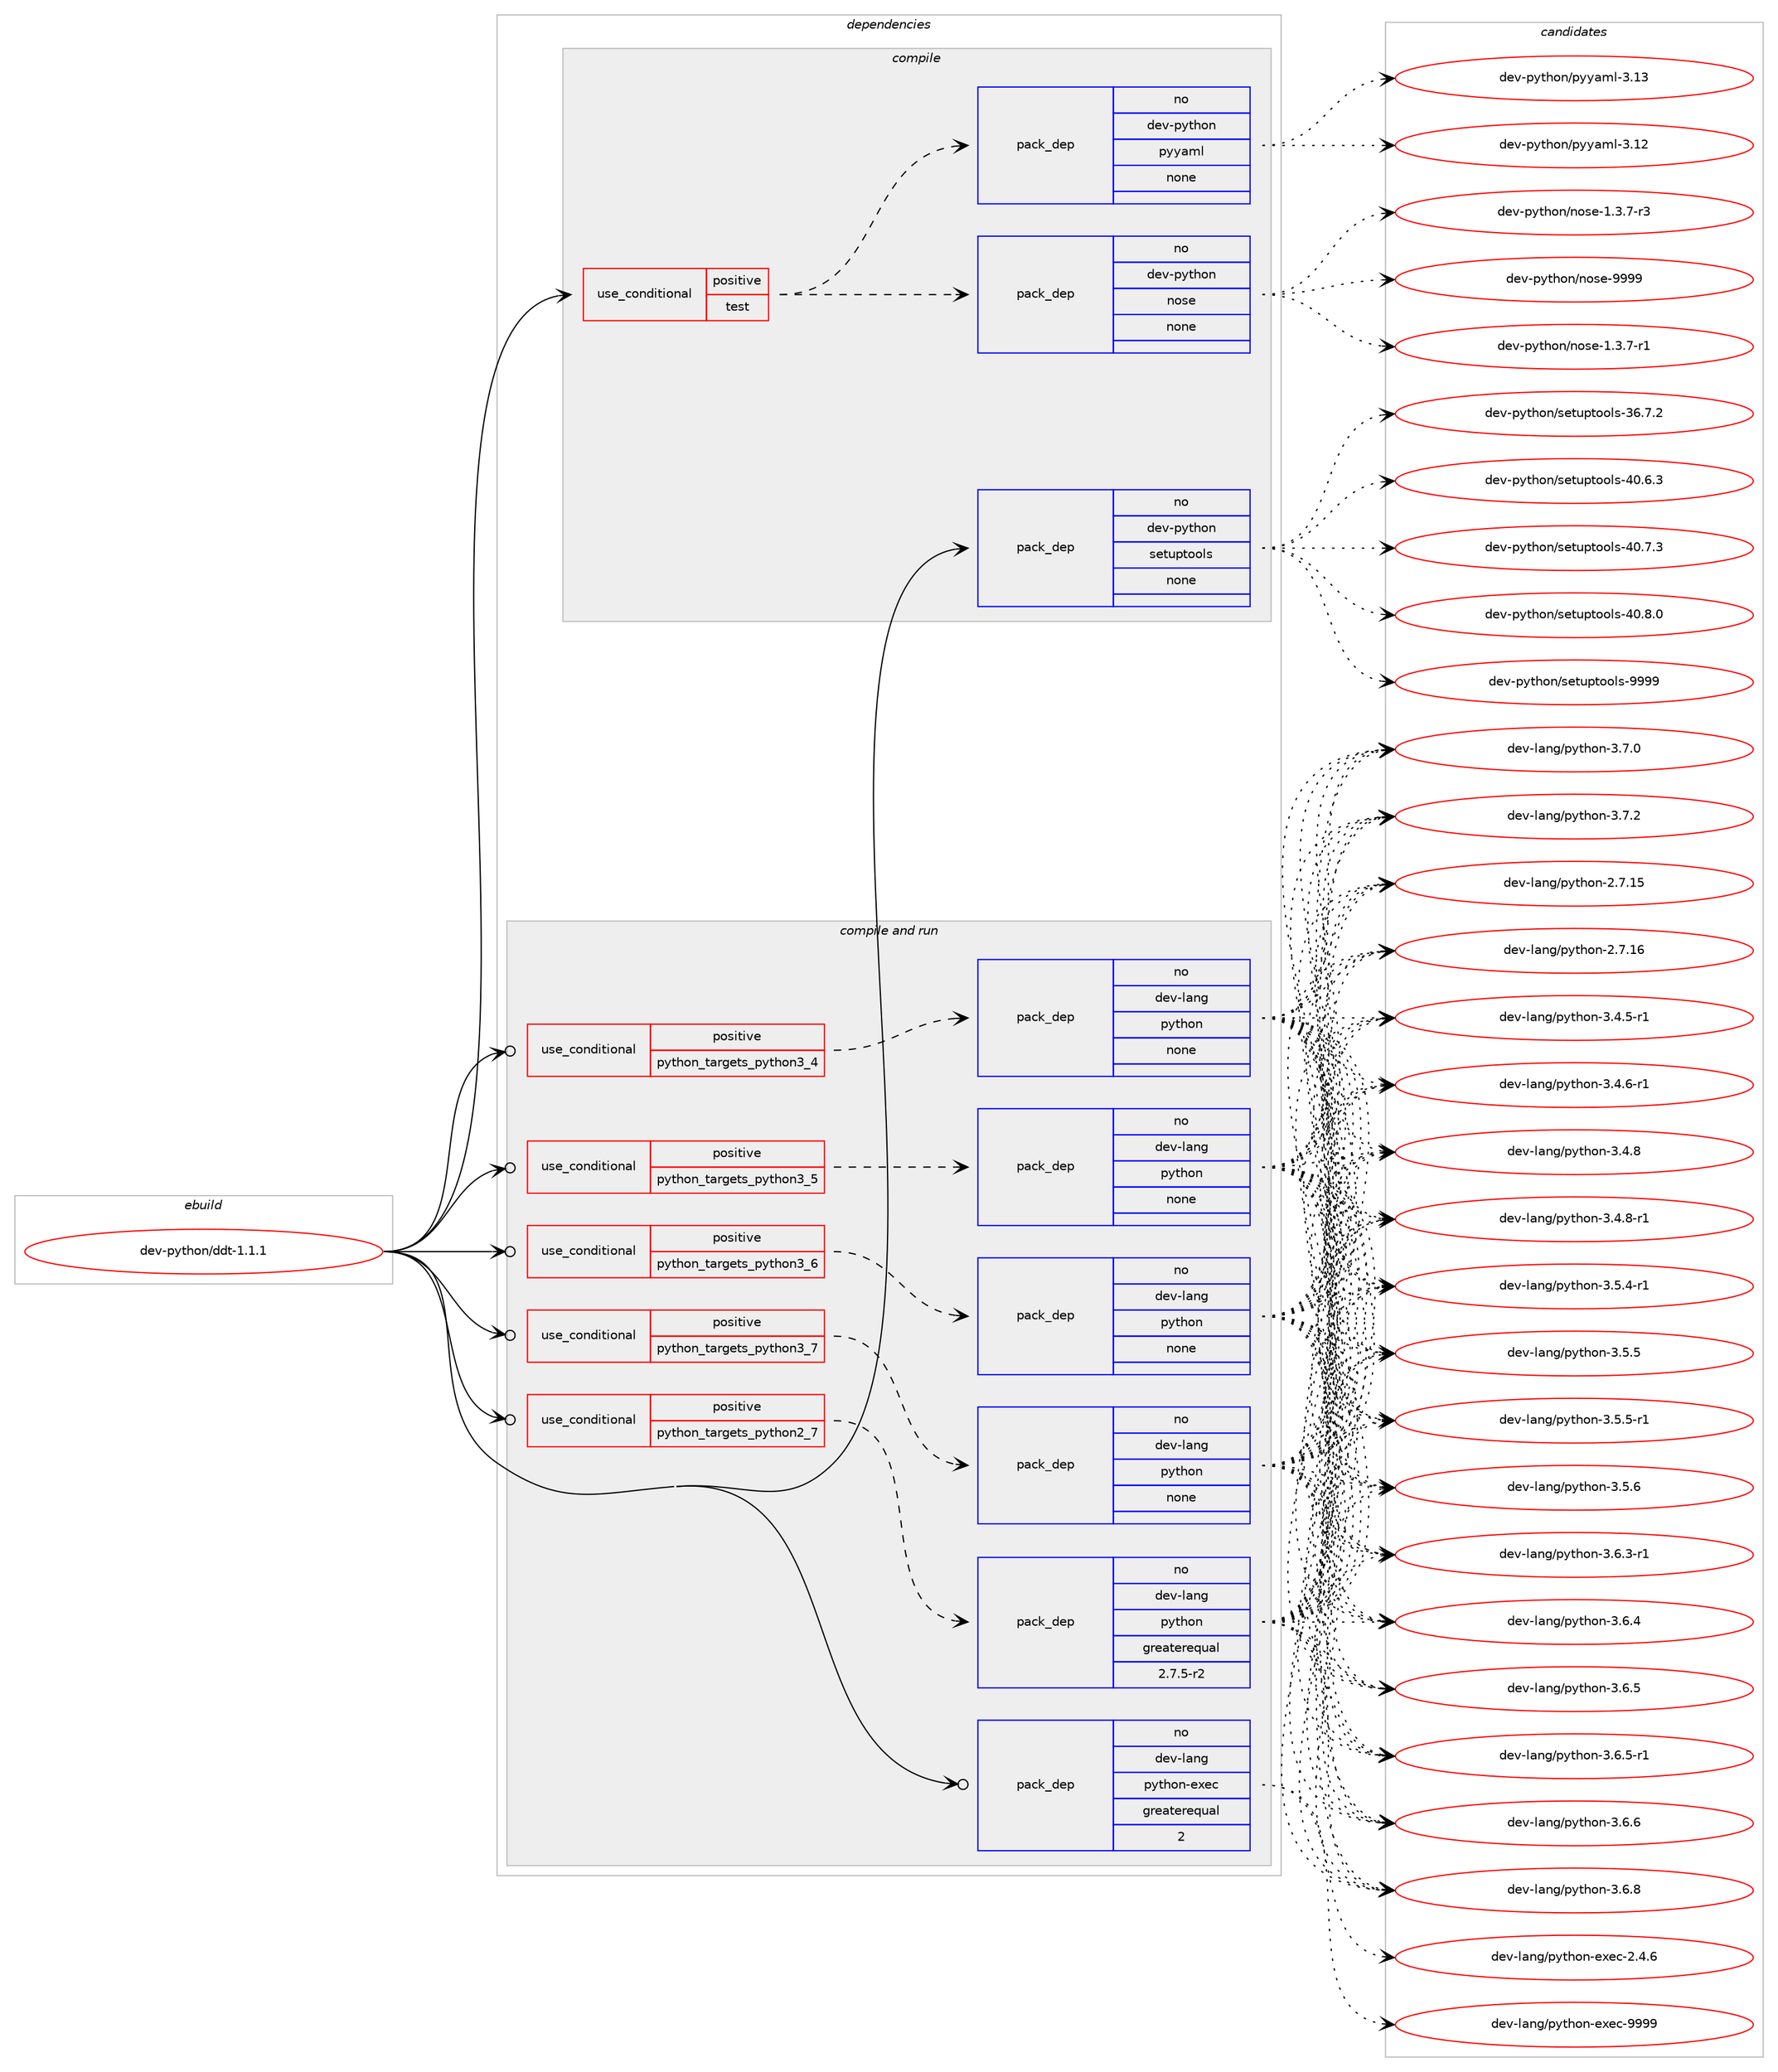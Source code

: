 digraph prolog {

# *************
# Graph options
# *************

newrank=true;
concentrate=true;
compound=true;
graph [rankdir=LR,fontname=Helvetica,fontsize=10,ranksep=1.5];#, ranksep=2.5, nodesep=0.2];
edge  [arrowhead=vee];
node  [fontname=Helvetica,fontsize=10];

# **********
# The ebuild
# **********

subgraph cluster_leftcol {
color=gray;
rank=same;
label=<<i>ebuild</i>>;
id [label="dev-python/ddt-1.1.1", color=red, width=4, href="../dev-python/ddt-1.1.1.svg"];
}

# ****************
# The dependencies
# ****************

subgraph cluster_midcol {
color=gray;
label=<<i>dependencies</i>>;
subgraph cluster_compile {
fillcolor="#eeeeee";
style=filled;
label=<<i>compile</i>>;
subgraph cond373125 {
dependency1405490 [label=<<TABLE BORDER="0" CELLBORDER="1" CELLSPACING="0" CELLPADDING="4"><TR><TD ROWSPAN="3" CELLPADDING="10">use_conditional</TD></TR><TR><TD>positive</TD></TR><TR><TD>test</TD></TR></TABLE>>, shape=none, color=red];
subgraph pack1009109 {
dependency1405491 [label=<<TABLE BORDER="0" CELLBORDER="1" CELLSPACING="0" CELLPADDING="4" WIDTH="220"><TR><TD ROWSPAN="6" CELLPADDING="30">pack_dep</TD></TR><TR><TD WIDTH="110">no</TD></TR><TR><TD>dev-python</TD></TR><TR><TD>nose</TD></TR><TR><TD>none</TD></TR><TR><TD></TD></TR></TABLE>>, shape=none, color=blue];
}
dependency1405490:e -> dependency1405491:w [weight=20,style="dashed",arrowhead="vee"];
subgraph pack1009110 {
dependency1405492 [label=<<TABLE BORDER="0" CELLBORDER="1" CELLSPACING="0" CELLPADDING="4" WIDTH="220"><TR><TD ROWSPAN="6" CELLPADDING="30">pack_dep</TD></TR><TR><TD WIDTH="110">no</TD></TR><TR><TD>dev-python</TD></TR><TR><TD>pyyaml</TD></TR><TR><TD>none</TD></TR><TR><TD></TD></TR></TABLE>>, shape=none, color=blue];
}
dependency1405490:e -> dependency1405492:w [weight=20,style="dashed",arrowhead="vee"];
}
id:e -> dependency1405490:w [weight=20,style="solid",arrowhead="vee"];
subgraph pack1009111 {
dependency1405493 [label=<<TABLE BORDER="0" CELLBORDER="1" CELLSPACING="0" CELLPADDING="4" WIDTH="220"><TR><TD ROWSPAN="6" CELLPADDING="30">pack_dep</TD></TR><TR><TD WIDTH="110">no</TD></TR><TR><TD>dev-python</TD></TR><TR><TD>setuptools</TD></TR><TR><TD>none</TD></TR><TR><TD></TD></TR></TABLE>>, shape=none, color=blue];
}
id:e -> dependency1405493:w [weight=20,style="solid",arrowhead="vee"];
}
subgraph cluster_compileandrun {
fillcolor="#eeeeee";
style=filled;
label=<<i>compile and run</i>>;
subgraph cond373126 {
dependency1405494 [label=<<TABLE BORDER="0" CELLBORDER="1" CELLSPACING="0" CELLPADDING="4"><TR><TD ROWSPAN="3" CELLPADDING="10">use_conditional</TD></TR><TR><TD>positive</TD></TR><TR><TD>python_targets_python2_7</TD></TR></TABLE>>, shape=none, color=red];
subgraph pack1009112 {
dependency1405495 [label=<<TABLE BORDER="0" CELLBORDER="1" CELLSPACING="0" CELLPADDING="4" WIDTH="220"><TR><TD ROWSPAN="6" CELLPADDING="30">pack_dep</TD></TR><TR><TD WIDTH="110">no</TD></TR><TR><TD>dev-lang</TD></TR><TR><TD>python</TD></TR><TR><TD>greaterequal</TD></TR><TR><TD>2.7.5-r2</TD></TR></TABLE>>, shape=none, color=blue];
}
dependency1405494:e -> dependency1405495:w [weight=20,style="dashed",arrowhead="vee"];
}
id:e -> dependency1405494:w [weight=20,style="solid",arrowhead="odotvee"];
subgraph cond373127 {
dependency1405496 [label=<<TABLE BORDER="0" CELLBORDER="1" CELLSPACING="0" CELLPADDING="4"><TR><TD ROWSPAN="3" CELLPADDING="10">use_conditional</TD></TR><TR><TD>positive</TD></TR><TR><TD>python_targets_python3_4</TD></TR></TABLE>>, shape=none, color=red];
subgraph pack1009113 {
dependency1405497 [label=<<TABLE BORDER="0" CELLBORDER="1" CELLSPACING="0" CELLPADDING="4" WIDTH="220"><TR><TD ROWSPAN="6" CELLPADDING="30">pack_dep</TD></TR><TR><TD WIDTH="110">no</TD></TR><TR><TD>dev-lang</TD></TR><TR><TD>python</TD></TR><TR><TD>none</TD></TR><TR><TD></TD></TR></TABLE>>, shape=none, color=blue];
}
dependency1405496:e -> dependency1405497:w [weight=20,style="dashed",arrowhead="vee"];
}
id:e -> dependency1405496:w [weight=20,style="solid",arrowhead="odotvee"];
subgraph cond373128 {
dependency1405498 [label=<<TABLE BORDER="0" CELLBORDER="1" CELLSPACING="0" CELLPADDING="4"><TR><TD ROWSPAN="3" CELLPADDING="10">use_conditional</TD></TR><TR><TD>positive</TD></TR><TR><TD>python_targets_python3_5</TD></TR></TABLE>>, shape=none, color=red];
subgraph pack1009114 {
dependency1405499 [label=<<TABLE BORDER="0" CELLBORDER="1" CELLSPACING="0" CELLPADDING="4" WIDTH="220"><TR><TD ROWSPAN="6" CELLPADDING="30">pack_dep</TD></TR><TR><TD WIDTH="110">no</TD></TR><TR><TD>dev-lang</TD></TR><TR><TD>python</TD></TR><TR><TD>none</TD></TR><TR><TD></TD></TR></TABLE>>, shape=none, color=blue];
}
dependency1405498:e -> dependency1405499:w [weight=20,style="dashed",arrowhead="vee"];
}
id:e -> dependency1405498:w [weight=20,style="solid",arrowhead="odotvee"];
subgraph cond373129 {
dependency1405500 [label=<<TABLE BORDER="0" CELLBORDER="1" CELLSPACING="0" CELLPADDING="4"><TR><TD ROWSPAN="3" CELLPADDING="10">use_conditional</TD></TR><TR><TD>positive</TD></TR><TR><TD>python_targets_python3_6</TD></TR></TABLE>>, shape=none, color=red];
subgraph pack1009115 {
dependency1405501 [label=<<TABLE BORDER="0" CELLBORDER="1" CELLSPACING="0" CELLPADDING="4" WIDTH="220"><TR><TD ROWSPAN="6" CELLPADDING="30">pack_dep</TD></TR><TR><TD WIDTH="110">no</TD></TR><TR><TD>dev-lang</TD></TR><TR><TD>python</TD></TR><TR><TD>none</TD></TR><TR><TD></TD></TR></TABLE>>, shape=none, color=blue];
}
dependency1405500:e -> dependency1405501:w [weight=20,style="dashed",arrowhead="vee"];
}
id:e -> dependency1405500:w [weight=20,style="solid",arrowhead="odotvee"];
subgraph cond373130 {
dependency1405502 [label=<<TABLE BORDER="0" CELLBORDER="1" CELLSPACING="0" CELLPADDING="4"><TR><TD ROWSPAN="3" CELLPADDING="10">use_conditional</TD></TR><TR><TD>positive</TD></TR><TR><TD>python_targets_python3_7</TD></TR></TABLE>>, shape=none, color=red];
subgraph pack1009116 {
dependency1405503 [label=<<TABLE BORDER="0" CELLBORDER="1" CELLSPACING="0" CELLPADDING="4" WIDTH="220"><TR><TD ROWSPAN="6" CELLPADDING="30">pack_dep</TD></TR><TR><TD WIDTH="110">no</TD></TR><TR><TD>dev-lang</TD></TR><TR><TD>python</TD></TR><TR><TD>none</TD></TR><TR><TD></TD></TR></TABLE>>, shape=none, color=blue];
}
dependency1405502:e -> dependency1405503:w [weight=20,style="dashed",arrowhead="vee"];
}
id:e -> dependency1405502:w [weight=20,style="solid",arrowhead="odotvee"];
subgraph pack1009117 {
dependency1405504 [label=<<TABLE BORDER="0" CELLBORDER="1" CELLSPACING="0" CELLPADDING="4" WIDTH="220"><TR><TD ROWSPAN="6" CELLPADDING="30">pack_dep</TD></TR><TR><TD WIDTH="110">no</TD></TR><TR><TD>dev-lang</TD></TR><TR><TD>python-exec</TD></TR><TR><TD>greaterequal</TD></TR><TR><TD>2</TD></TR></TABLE>>, shape=none, color=blue];
}
id:e -> dependency1405504:w [weight=20,style="solid",arrowhead="odotvee"];
}
subgraph cluster_run {
fillcolor="#eeeeee";
style=filled;
label=<<i>run</i>>;
}
}

# **************
# The candidates
# **************

subgraph cluster_choices {
rank=same;
color=gray;
label=<<i>candidates</i>>;

subgraph choice1009109 {
color=black;
nodesep=1;
choice10010111845112121116104111110471101111151014549465146554511449 [label="dev-python/nose-1.3.7-r1", color=red, width=4,href="../dev-python/nose-1.3.7-r1.svg"];
choice10010111845112121116104111110471101111151014549465146554511451 [label="dev-python/nose-1.3.7-r3", color=red, width=4,href="../dev-python/nose-1.3.7-r3.svg"];
choice10010111845112121116104111110471101111151014557575757 [label="dev-python/nose-9999", color=red, width=4,href="../dev-python/nose-9999.svg"];
dependency1405491:e -> choice10010111845112121116104111110471101111151014549465146554511449:w [style=dotted,weight="100"];
dependency1405491:e -> choice10010111845112121116104111110471101111151014549465146554511451:w [style=dotted,weight="100"];
dependency1405491:e -> choice10010111845112121116104111110471101111151014557575757:w [style=dotted,weight="100"];
}
subgraph choice1009110 {
color=black;
nodesep=1;
choice1001011184511212111610411111047112121121971091084551464950 [label="dev-python/pyyaml-3.12", color=red, width=4,href="../dev-python/pyyaml-3.12.svg"];
choice1001011184511212111610411111047112121121971091084551464951 [label="dev-python/pyyaml-3.13", color=red, width=4,href="../dev-python/pyyaml-3.13.svg"];
dependency1405492:e -> choice1001011184511212111610411111047112121121971091084551464950:w [style=dotted,weight="100"];
dependency1405492:e -> choice1001011184511212111610411111047112121121971091084551464951:w [style=dotted,weight="100"];
}
subgraph choice1009111 {
color=black;
nodesep=1;
choice100101118451121211161041111104711510111611711211611111110811545515446554650 [label="dev-python/setuptools-36.7.2", color=red, width=4,href="../dev-python/setuptools-36.7.2.svg"];
choice100101118451121211161041111104711510111611711211611111110811545524846544651 [label="dev-python/setuptools-40.6.3", color=red, width=4,href="../dev-python/setuptools-40.6.3.svg"];
choice100101118451121211161041111104711510111611711211611111110811545524846554651 [label="dev-python/setuptools-40.7.3", color=red, width=4,href="../dev-python/setuptools-40.7.3.svg"];
choice100101118451121211161041111104711510111611711211611111110811545524846564648 [label="dev-python/setuptools-40.8.0", color=red, width=4,href="../dev-python/setuptools-40.8.0.svg"];
choice10010111845112121116104111110471151011161171121161111111081154557575757 [label="dev-python/setuptools-9999", color=red, width=4,href="../dev-python/setuptools-9999.svg"];
dependency1405493:e -> choice100101118451121211161041111104711510111611711211611111110811545515446554650:w [style=dotted,weight="100"];
dependency1405493:e -> choice100101118451121211161041111104711510111611711211611111110811545524846544651:w [style=dotted,weight="100"];
dependency1405493:e -> choice100101118451121211161041111104711510111611711211611111110811545524846554651:w [style=dotted,weight="100"];
dependency1405493:e -> choice100101118451121211161041111104711510111611711211611111110811545524846564648:w [style=dotted,weight="100"];
dependency1405493:e -> choice10010111845112121116104111110471151011161171121161111111081154557575757:w [style=dotted,weight="100"];
}
subgraph choice1009112 {
color=black;
nodesep=1;
choice10010111845108971101034711212111610411111045504655464953 [label="dev-lang/python-2.7.15", color=red, width=4,href="../dev-lang/python-2.7.15.svg"];
choice10010111845108971101034711212111610411111045504655464954 [label="dev-lang/python-2.7.16", color=red, width=4,href="../dev-lang/python-2.7.16.svg"];
choice1001011184510897110103471121211161041111104551465246534511449 [label="dev-lang/python-3.4.5-r1", color=red, width=4,href="../dev-lang/python-3.4.5-r1.svg"];
choice1001011184510897110103471121211161041111104551465246544511449 [label="dev-lang/python-3.4.6-r1", color=red, width=4,href="../dev-lang/python-3.4.6-r1.svg"];
choice100101118451089711010347112121116104111110455146524656 [label="dev-lang/python-3.4.8", color=red, width=4,href="../dev-lang/python-3.4.8.svg"];
choice1001011184510897110103471121211161041111104551465246564511449 [label="dev-lang/python-3.4.8-r1", color=red, width=4,href="../dev-lang/python-3.4.8-r1.svg"];
choice1001011184510897110103471121211161041111104551465346524511449 [label="dev-lang/python-3.5.4-r1", color=red, width=4,href="../dev-lang/python-3.5.4-r1.svg"];
choice100101118451089711010347112121116104111110455146534653 [label="dev-lang/python-3.5.5", color=red, width=4,href="../dev-lang/python-3.5.5.svg"];
choice1001011184510897110103471121211161041111104551465346534511449 [label="dev-lang/python-3.5.5-r1", color=red, width=4,href="../dev-lang/python-3.5.5-r1.svg"];
choice100101118451089711010347112121116104111110455146534654 [label="dev-lang/python-3.5.6", color=red, width=4,href="../dev-lang/python-3.5.6.svg"];
choice1001011184510897110103471121211161041111104551465446514511449 [label="dev-lang/python-3.6.3-r1", color=red, width=4,href="../dev-lang/python-3.6.3-r1.svg"];
choice100101118451089711010347112121116104111110455146544652 [label="dev-lang/python-3.6.4", color=red, width=4,href="../dev-lang/python-3.6.4.svg"];
choice100101118451089711010347112121116104111110455146544653 [label="dev-lang/python-3.6.5", color=red, width=4,href="../dev-lang/python-3.6.5.svg"];
choice1001011184510897110103471121211161041111104551465446534511449 [label="dev-lang/python-3.6.5-r1", color=red, width=4,href="../dev-lang/python-3.6.5-r1.svg"];
choice100101118451089711010347112121116104111110455146544654 [label="dev-lang/python-3.6.6", color=red, width=4,href="../dev-lang/python-3.6.6.svg"];
choice100101118451089711010347112121116104111110455146544656 [label="dev-lang/python-3.6.8", color=red, width=4,href="../dev-lang/python-3.6.8.svg"];
choice100101118451089711010347112121116104111110455146554648 [label="dev-lang/python-3.7.0", color=red, width=4,href="../dev-lang/python-3.7.0.svg"];
choice100101118451089711010347112121116104111110455146554650 [label="dev-lang/python-3.7.2", color=red, width=4,href="../dev-lang/python-3.7.2.svg"];
dependency1405495:e -> choice10010111845108971101034711212111610411111045504655464953:w [style=dotted,weight="100"];
dependency1405495:e -> choice10010111845108971101034711212111610411111045504655464954:w [style=dotted,weight="100"];
dependency1405495:e -> choice1001011184510897110103471121211161041111104551465246534511449:w [style=dotted,weight="100"];
dependency1405495:e -> choice1001011184510897110103471121211161041111104551465246544511449:w [style=dotted,weight="100"];
dependency1405495:e -> choice100101118451089711010347112121116104111110455146524656:w [style=dotted,weight="100"];
dependency1405495:e -> choice1001011184510897110103471121211161041111104551465246564511449:w [style=dotted,weight="100"];
dependency1405495:e -> choice1001011184510897110103471121211161041111104551465346524511449:w [style=dotted,weight="100"];
dependency1405495:e -> choice100101118451089711010347112121116104111110455146534653:w [style=dotted,weight="100"];
dependency1405495:e -> choice1001011184510897110103471121211161041111104551465346534511449:w [style=dotted,weight="100"];
dependency1405495:e -> choice100101118451089711010347112121116104111110455146534654:w [style=dotted,weight="100"];
dependency1405495:e -> choice1001011184510897110103471121211161041111104551465446514511449:w [style=dotted,weight="100"];
dependency1405495:e -> choice100101118451089711010347112121116104111110455146544652:w [style=dotted,weight="100"];
dependency1405495:e -> choice100101118451089711010347112121116104111110455146544653:w [style=dotted,weight="100"];
dependency1405495:e -> choice1001011184510897110103471121211161041111104551465446534511449:w [style=dotted,weight="100"];
dependency1405495:e -> choice100101118451089711010347112121116104111110455146544654:w [style=dotted,weight="100"];
dependency1405495:e -> choice100101118451089711010347112121116104111110455146544656:w [style=dotted,weight="100"];
dependency1405495:e -> choice100101118451089711010347112121116104111110455146554648:w [style=dotted,weight="100"];
dependency1405495:e -> choice100101118451089711010347112121116104111110455146554650:w [style=dotted,weight="100"];
}
subgraph choice1009113 {
color=black;
nodesep=1;
choice10010111845108971101034711212111610411111045504655464953 [label="dev-lang/python-2.7.15", color=red, width=4,href="../dev-lang/python-2.7.15.svg"];
choice10010111845108971101034711212111610411111045504655464954 [label="dev-lang/python-2.7.16", color=red, width=4,href="../dev-lang/python-2.7.16.svg"];
choice1001011184510897110103471121211161041111104551465246534511449 [label="dev-lang/python-3.4.5-r1", color=red, width=4,href="../dev-lang/python-3.4.5-r1.svg"];
choice1001011184510897110103471121211161041111104551465246544511449 [label="dev-lang/python-3.4.6-r1", color=red, width=4,href="../dev-lang/python-3.4.6-r1.svg"];
choice100101118451089711010347112121116104111110455146524656 [label="dev-lang/python-3.4.8", color=red, width=4,href="../dev-lang/python-3.4.8.svg"];
choice1001011184510897110103471121211161041111104551465246564511449 [label="dev-lang/python-3.4.8-r1", color=red, width=4,href="../dev-lang/python-3.4.8-r1.svg"];
choice1001011184510897110103471121211161041111104551465346524511449 [label="dev-lang/python-3.5.4-r1", color=red, width=4,href="../dev-lang/python-3.5.4-r1.svg"];
choice100101118451089711010347112121116104111110455146534653 [label="dev-lang/python-3.5.5", color=red, width=4,href="../dev-lang/python-3.5.5.svg"];
choice1001011184510897110103471121211161041111104551465346534511449 [label="dev-lang/python-3.5.5-r1", color=red, width=4,href="../dev-lang/python-3.5.5-r1.svg"];
choice100101118451089711010347112121116104111110455146534654 [label="dev-lang/python-3.5.6", color=red, width=4,href="../dev-lang/python-3.5.6.svg"];
choice1001011184510897110103471121211161041111104551465446514511449 [label="dev-lang/python-3.6.3-r1", color=red, width=4,href="../dev-lang/python-3.6.3-r1.svg"];
choice100101118451089711010347112121116104111110455146544652 [label="dev-lang/python-3.6.4", color=red, width=4,href="../dev-lang/python-3.6.4.svg"];
choice100101118451089711010347112121116104111110455146544653 [label="dev-lang/python-3.6.5", color=red, width=4,href="../dev-lang/python-3.6.5.svg"];
choice1001011184510897110103471121211161041111104551465446534511449 [label="dev-lang/python-3.6.5-r1", color=red, width=4,href="../dev-lang/python-3.6.5-r1.svg"];
choice100101118451089711010347112121116104111110455146544654 [label="dev-lang/python-3.6.6", color=red, width=4,href="../dev-lang/python-3.6.6.svg"];
choice100101118451089711010347112121116104111110455146544656 [label="dev-lang/python-3.6.8", color=red, width=4,href="../dev-lang/python-3.6.8.svg"];
choice100101118451089711010347112121116104111110455146554648 [label="dev-lang/python-3.7.0", color=red, width=4,href="../dev-lang/python-3.7.0.svg"];
choice100101118451089711010347112121116104111110455146554650 [label="dev-lang/python-3.7.2", color=red, width=4,href="../dev-lang/python-3.7.2.svg"];
dependency1405497:e -> choice10010111845108971101034711212111610411111045504655464953:w [style=dotted,weight="100"];
dependency1405497:e -> choice10010111845108971101034711212111610411111045504655464954:w [style=dotted,weight="100"];
dependency1405497:e -> choice1001011184510897110103471121211161041111104551465246534511449:w [style=dotted,weight="100"];
dependency1405497:e -> choice1001011184510897110103471121211161041111104551465246544511449:w [style=dotted,weight="100"];
dependency1405497:e -> choice100101118451089711010347112121116104111110455146524656:w [style=dotted,weight="100"];
dependency1405497:e -> choice1001011184510897110103471121211161041111104551465246564511449:w [style=dotted,weight="100"];
dependency1405497:e -> choice1001011184510897110103471121211161041111104551465346524511449:w [style=dotted,weight="100"];
dependency1405497:e -> choice100101118451089711010347112121116104111110455146534653:w [style=dotted,weight="100"];
dependency1405497:e -> choice1001011184510897110103471121211161041111104551465346534511449:w [style=dotted,weight="100"];
dependency1405497:e -> choice100101118451089711010347112121116104111110455146534654:w [style=dotted,weight="100"];
dependency1405497:e -> choice1001011184510897110103471121211161041111104551465446514511449:w [style=dotted,weight="100"];
dependency1405497:e -> choice100101118451089711010347112121116104111110455146544652:w [style=dotted,weight="100"];
dependency1405497:e -> choice100101118451089711010347112121116104111110455146544653:w [style=dotted,weight="100"];
dependency1405497:e -> choice1001011184510897110103471121211161041111104551465446534511449:w [style=dotted,weight="100"];
dependency1405497:e -> choice100101118451089711010347112121116104111110455146544654:w [style=dotted,weight="100"];
dependency1405497:e -> choice100101118451089711010347112121116104111110455146544656:w [style=dotted,weight="100"];
dependency1405497:e -> choice100101118451089711010347112121116104111110455146554648:w [style=dotted,weight="100"];
dependency1405497:e -> choice100101118451089711010347112121116104111110455146554650:w [style=dotted,weight="100"];
}
subgraph choice1009114 {
color=black;
nodesep=1;
choice10010111845108971101034711212111610411111045504655464953 [label="dev-lang/python-2.7.15", color=red, width=4,href="../dev-lang/python-2.7.15.svg"];
choice10010111845108971101034711212111610411111045504655464954 [label="dev-lang/python-2.7.16", color=red, width=4,href="../dev-lang/python-2.7.16.svg"];
choice1001011184510897110103471121211161041111104551465246534511449 [label="dev-lang/python-3.4.5-r1", color=red, width=4,href="../dev-lang/python-3.4.5-r1.svg"];
choice1001011184510897110103471121211161041111104551465246544511449 [label="dev-lang/python-3.4.6-r1", color=red, width=4,href="../dev-lang/python-3.4.6-r1.svg"];
choice100101118451089711010347112121116104111110455146524656 [label="dev-lang/python-3.4.8", color=red, width=4,href="../dev-lang/python-3.4.8.svg"];
choice1001011184510897110103471121211161041111104551465246564511449 [label="dev-lang/python-3.4.8-r1", color=red, width=4,href="../dev-lang/python-3.4.8-r1.svg"];
choice1001011184510897110103471121211161041111104551465346524511449 [label="dev-lang/python-3.5.4-r1", color=red, width=4,href="../dev-lang/python-3.5.4-r1.svg"];
choice100101118451089711010347112121116104111110455146534653 [label="dev-lang/python-3.5.5", color=red, width=4,href="../dev-lang/python-3.5.5.svg"];
choice1001011184510897110103471121211161041111104551465346534511449 [label="dev-lang/python-3.5.5-r1", color=red, width=4,href="../dev-lang/python-3.5.5-r1.svg"];
choice100101118451089711010347112121116104111110455146534654 [label="dev-lang/python-3.5.6", color=red, width=4,href="../dev-lang/python-3.5.6.svg"];
choice1001011184510897110103471121211161041111104551465446514511449 [label="dev-lang/python-3.6.3-r1", color=red, width=4,href="../dev-lang/python-3.6.3-r1.svg"];
choice100101118451089711010347112121116104111110455146544652 [label="dev-lang/python-3.6.4", color=red, width=4,href="../dev-lang/python-3.6.4.svg"];
choice100101118451089711010347112121116104111110455146544653 [label="dev-lang/python-3.6.5", color=red, width=4,href="../dev-lang/python-3.6.5.svg"];
choice1001011184510897110103471121211161041111104551465446534511449 [label="dev-lang/python-3.6.5-r1", color=red, width=4,href="../dev-lang/python-3.6.5-r1.svg"];
choice100101118451089711010347112121116104111110455146544654 [label="dev-lang/python-3.6.6", color=red, width=4,href="../dev-lang/python-3.6.6.svg"];
choice100101118451089711010347112121116104111110455146544656 [label="dev-lang/python-3.6.8", color=red, width=4,href="../dev-lang/python-3.6.8.svg"];
choice100101118451089711010347112121116104111110455146554648 [label="dev-lang/python-3.7.0", color=red, width=4,href="../dev-lang/python-3.7.0.svg"];
choice100101118451089711010347112121116104111110455146554650 [label="dev-lang/python-3.7.2", color=red, width=4,href="../dev-lang/python-3.7.2.svg"];
dependency1405499:e -> choice10010111845108971101034711212111610411111045504655464953:w [style=dotted,weight="100"];
dependency1405499:e -> choice10010111845108971101034711212111610411111045504655464954:w [style=dotted,weight="100"];
dependency1405499:e -> choice1001011184510897110103471121211161041111104551465246534511449:w [style=dotted,weight="100"];
dependency1405499:e -> choice1001011184510897110103471121211161041111104551465246544511449:w [style=dotted,weight="100"];
dependency1405499:e -> choice100101118451089711010347112121116104111110455146524656:w [style=dotted,weight="100"];
dependency1405499:e -> choice1001011184510897110103471121211161041111104551465246564511449:w [style=dotted,weight="100"];
dependency1405499:e -> choice1001011184510897110103471121211161041111104551465346524511449:w [style=dotted,weight="100"];
dependency1405499:e -> choice100101118451089711010347112121116104111110455146534653:w [style=dotted,weight="100"];
dependency1405499:e -> choice1001011184510897110103471121211161041111104551465346534511449:w [style=dotted,weight="100"];
dependency1405499:e -> choice100101118451089711010347112121116104111110455146534654:w [style=dotted,weight="100"];
dependency1405499:e -> choice1001011184510897110103471121211161041111104551465446514511449:w [style=dotted,weight="100"];
dependency1405499:e -> choice100101118451089711010347112121116104111110455146544652:w [style=dotted,weight="100"];
dependency1405499:e -> choice100101118451089711010347112121116104111110455146544653:w [style=dotted,weight="100"];
dependency1405499:e -> choice1001011184510897110103471121211161041111104551465446534511449:w [style=dotted,weight="100"];
dependency1405499:e -> choice100101118451089711010347112121116104111110455146544654:w [style=dotted,weight="100"];
dependency1405499:e -> choice100101118451089711010347112121116104111110455146544656:w [style=dotted,weight="100"];
dependency1405499:e -> choice100101118451089711010347112121116104111110455146554648:w [style=dotted,weight="100"];
dependency1405499:e -> choice100101118451089711010347112121116104111110455146554650:w [style=dotted,weight="100"];
}
subgraph choice1009115 {
color=black;
nodesep=1;
choice10010111845108971101034711212111610411111045504655464953 [label="dev-lang/python-2.7.15", color=red, width=4,href="../dev-lang/python-2.7.15.svg"];
choice10010111845108971101034711212111610411111045504655464954 [label="dev-lang/python-2.7.16", color=red, width=4,href="../dev-lang/python-2.7.16.svg"];
choice1001011184510897110103471121211161041111104551465246534511449 [label="dev-lang/python-3.4.5-r1", color=red, width=4,href="../dev-lang/python-3.4.5-r1.svg"];
choice1001011184510897110103471121211161041111104551465246544511449 [label="dev-lang/python-3.4.6-r1", color=red, width=4,href="../dev-lang/python-3.4.6-r1.svg"];
choice100101118451089711010347112121116104111110455146524656 [label="dev-lang/python-3.4.8", color=red, width=4,href="../dev-lang/python-3.4.8.svg"];
choice1001011184510897110103471121211161041111104551465246564511449 [label="dev-lang/python-3.4.8-r1", color=red, width=4,href="../dev-lang/python-3.4.8-r1.svg"];
choice1001011184510897110103471121211161041111104551465346524511449 [label="dev-lang/python-3.5.4-r1", color=red, width=4,href="../dev-lang/python-3.5.4-r1.svg"];
choice100101118451089711010347112121116104111110455146534653 [label="dev-lang/python-3.5.5", color=red, width=4,href="../dev-lang/python-3.5.5.svg"];
choice1001011184510897110103471121211161041111104551465346534511449 [label="dev-lang/python-3.5.5-r1", color=red, width=4,href="../dev-lang/python-3.5.5-r1.svg"];
choice100101118451089711010347112121116104111110455146534654 [label="dev-lang/python-3.5.6", color=red, width=4,href="../dev-lang/python-3.5.6.svg"];
choice1001011184510897110103471121211161041111104551465446514511449 [label="dev-lang/python-3.6.3-r1", color=red, width=4,href="../dev-lang/python-3.6.3-r1.svg"];
choice100101118451089711010347112121116104111110455146544652 [label="dev-lang/python-3.6.4", color=red, width=4,href="../dev-lang/python-3.6.4.svg"];
choice100101118451089711010347112121116104111110455146544653 [label="dev-lang/python-3.6.5", color=red, width=4,href="../dev-lang/python-3.6.5.svg"];
choice1001011184510897110103471121211161041111104551465446534511449 [label="dev-lang/python-3.6.5-r1", color=red, width=4,href="../dev-lang/python-3.6.5-r1.svg"];
choice100101118451089711010347112121116104111110455146544654 [label="dev-lang/python-3.6.6", color=red, width=4,href="../dev-lang/python-3.6.6.svg"];
choice100101118451089711010347112121116104111110455146544656 [label="dev-lang/python-3.6.8", color=red, width=4,href="../dev-lang/python-3.6.8.svg"];
choice100101118451089711010347112121116104111110455146554648 [label="dev-lang/python-3.7.0", color=red, width=4,href="../dev-lang/python-3.7.0.svg"];
choice100101118451089711010347112121116104111110455146554650 [label="dev-lang/python-3.7.2", color=red, width=4,href="../dev-lang/python-3.7.2.svg"];
dependency1405501:e -> choice10010111845108971101034711212111610411111045504655464953:w [style=dotted,weight="100"];
dependency1405501:e -> choice10010111845108971101034711212111610411111045504655464954:w [style=dotted,weight="100"];
dependency1405501:e -> choice1001011184510897110103471121211161041111104551465246534511449:w [style=dotted,weight="100"];
dependency1405501:e -> choice1001011184510897110103471121211161041111104551465246544511449:w [style=dotted,weight="100"];
dependency1405501:e -> choice100101118451089711010347112121116104111110455146524656:w [style=dotted,weight="100"];
dependency1405501:e -> choice1001011184510897110103471121211161041111104551465246564511449:w [style=dotted,weight="100"];
dependency1405501:e -> choice1001011184510897110103471121211161041111104551465346524511449:w [style=dotted,weight="100"];
dependency1405501:e -> choice100101118451089711010347112121116104111110455146534653:w [style=dotted,weight="100"];
dependency1405501:e -> choice1001011184510897110103471121211161041111104551465346534511449:w [style=dotted,weight="100"];
dependency1405501:e -> choice100101118451089711010347112121116104111110455146534654:w [style=dotted,weight="100"];
dependency1405501:e -> choice1001011184510897110103471121211161041111104551465446514511449:w [style=dotted,weight="100"];
dependency1405501:e -> choice100101118451089711010347112121116104111110455146544652:w [style=dotted,weight="100"];
dependency1405501:e -> choice100101118451089711010347112121116104111110455146544653:w [style=dotted,weight="100"];
dependency1405501:e -> choice1001011184510897110103471121211161041111104551465446534511449:w [style=dotted,weight="100"];
dependency1405501:e -> choice100101118451089711010347112121116104111110455146544654:w [style=dotted,weight="100"];
dependency1405501:e -> choice100101118451089711010347112121116104111110455146544656:w [style=dotted,weight="100"];
dependency1405501:e -> choice100101118451089711010347112121116104111110455146554648:w [style=dotted,weight="100"];
dependency1405501:e -> choice100101118451089711010347112121116104111110455146554650:w [style=dotted,weight="100"];
}
subgraph choice1009116 {
color=black;
nodesep=1;
choice10010111845108971101034711212111610411111045504655464953 [label="dev-lang/python-2.7.15", color=red, width=4,href="../dev-lang/python-2.7.15.svg"];
choice10010111845108971101034711212111610411111045504655464954 [label="dev-lang/python-2.7.16", color=red, width=4,href="../dev-lang/python-2.7.16.svg"];
choice1001011184510897110103471121211161041111104551465246534511449 [label="dev-lang/python-3.4.5-r1", color=red, width=4,href="../dev-lang/python-3.4.5-r1.svg"];
choice1001011184510897110103471121211161041111104551465246544511449 [label="dev-lang/python-3.4.6-r1", color=red, width=4,href="../dev-lang/python-3.4.6-r1.svg"];
choice100101118451089711010347112121116104111110455146524656 [label="dev-lang/python-3.4.8", color=red, width=4,href="../dev-lang/python-3.4.8.svg"];
choice1001011184510897110103471121211161041111104551465246564511449 [label="dev-lang/python-3.4.8-r1", color=red, width=4,href="../dev-lang/python-3.4.8-r1.svg"];
choice1001011184510897110103471121211161041111104551465346524511449 [label="dev-lang/python-3.5.4-r1", color=red, width=4,href="../dev-lang/python-3.5.4-r1.svg"];
choice100101118451089711010347112121116104111110455146534653 [label="dev-lang/python-3.5.5", color=red, width=4,href="../dev-lang/python-3.5.5.svg"];
choice1001011184510897110103471121211161041111104551465346534511449 [label="dev-lang/python-3.5.5-r1", color=red, width=4,href="../dev-lang/python-3.5.5-r1.svg"];
choice100101118451089711010347112121116104111110455146534654 [label="dev-lang/python-3.5.6", color=red, width=4,href="../dev-lang/python-3.5.6.svg"];
choice1001011184510897110103471121211161041111104551465446514511449 [label="dev-lang/python-3.6.3-r1", color=red, width=4,href="../dev-lang/python-3.6.3-r1.svg"];
choice100101118451089711010347112121116104111110455146544652 [label="dev-lang/python-3.6.4", color=red, width=4,href="../dev-lang/python-3.6.4.svg"];
choice100101118451089711010347112121116104111110455146544653 [label="dev-lang/python-3.6.5", color=red, width=4,href="../dev-lang/python-3.6.5.svg"];
choice1001011184510897110103471121211161041111104551465446534511449 [label="dev-lang/python-3.6.5-r1", color=red, width=4,href="../dev-lang/python-3.6.5-r1.svg"];
choice100101118451089711010347112121116104111110455146544654 [label="dev-lang/python-3.6.6", color=red, width=4,href="../dev-lang/python-3.6.6.svg"];
choice100101118451089711010347112121116104111110455146544656 [label="dev-lang/python-3.6.8", color=red, width=4,href="../dev-lang/python-3.6.8.svg"];
choice100101118451089711010347112121116104111110455146554648 [label="dev-lang/python-3.7.0", color=red, width=4,href="../dev-lang/python-3.7.0.svg"];
choice100101118451089711010347112121116104111110455146554650 [label="dev-lang/python-3.7.2", color=red, width=4,href="../dev-lang/python-3.7.2.svg"];
dependency1405503:e -> choice10010111845108971101034711212111610411111045504655464953:w [style=dotted,weight="100"];
dependency1405503:e -> choice10010111845108971101034711212111610411111045504655464954:w [style=dotted,weight="100"];
dependency1405503:e -> choice1001011184510897110103471121211161041111104551465246534511449:w [style=dotted,weight="100"];
dependency1405503:e -> choice1001011184510897110103471121211161041111104551465246544511449:w [style=dotted,weight="100"];
dependency1405503:e -> choice100101118451089711010347112121116104111110455146524656:w [style=dotted,weight="100"];
dependency1405503:e -> choice1001011184510897110103471121211161041111104551465246564511449:w [style=dotted,weight="100"];
dependency1405503:e -> choice1001011184510897110103471121211161041111104551465346524511449:w [style=dotted,weight="100"];
dependency1405503:e -> choice100101118451089711010347112121116104111110455146534653:w [style=dotted,weight="100"];
dependency1405503:e -> choice1001011184510897110103471121211161041111104551465346534511449:w [style=dotted,weight="100"];
dependency1405503:e -> choice100101118451089711010347112121116104111110455146534654:w [style=dotted,weight="100"];
dependency1405503:e -> choice1001011184510897110103471121211161041111104551465446514511449:w [style=dotted,weight="100"];
dependency1405503:e -> choice100101118451089711010347112121116104111110455146544652:w [style=dotted,weight="100"];
dependency1405503:e -> choice100101118451089711010347112121116104111110455146544653:w [style=dotted,weight="100"];
dependency1405503:e -> choice1001011184510897110103471121211161041111104551465446534511449:w [style=dotted,weight="100"];
dependency1405503:e -> choice100101118451089711010347112121116104111110455146544654:w [style=dotted,weight="100"];
dependency1405503:e -> choice100101118451089711010347112121116104111110455146544656:w [style=dotted,weight="100"];
dependency1405503:e -> choice100101118451089711010347112121116104111110455146554648:w [style=dotted,weight="100"];
dependency1405503:e -> choice100101118451089711010347112121116104111110455146554650:w [style=dotted,weight="100"];
}
subgraph choice1009117 {
color=black;
nodesep=1;
choice1001011184510897110103471121211161041111104510112010199455046524654 [label="dev-lang/python-exec-2.4.6", color=red, width=4,href="../dev-lang/python-exec-2.4.6.svg"];
choice10010111845108971101034711212111610411111045101120101994557575757 [label="dev-lang/python-exec-9999", color=red, width=4,href="../dev-lang/python-exec-9999.svg"];
dependency1405504:e -> choice1001011184510897110103471121211161041111104510112010199455046524654:w [style=dotted,weight="100"];
dependency1405504:e -> choice10010111845108971101034711212111610411111045101120101994557575757:w [style=dotted,weight="100"];
}
}

}
